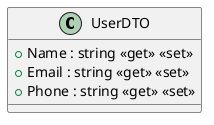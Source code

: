 @startuml
class UserDTO {
    + Name : string <<get>> <<set>>
    + Email : string <<get>> <<set>>
    + Phone : string <<get>> <<set>>
}
@enduml
